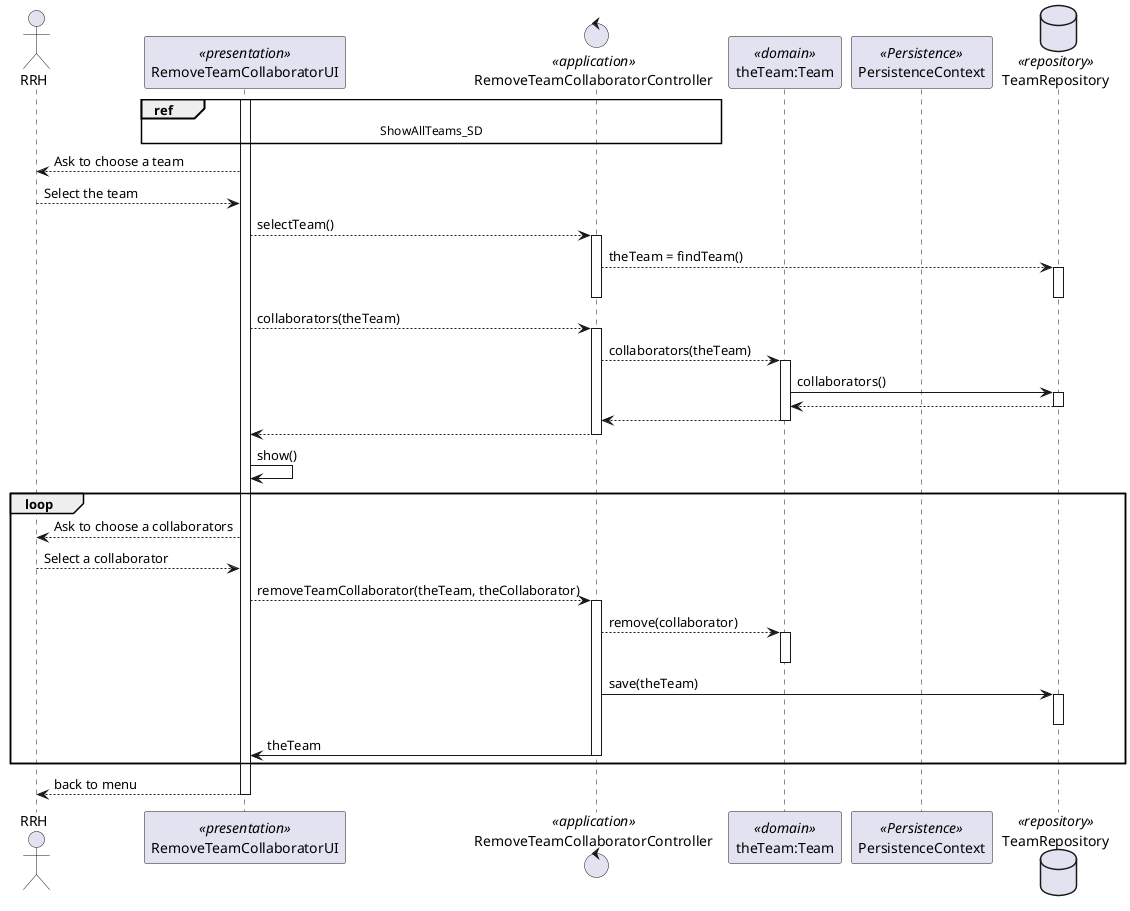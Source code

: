 @startuml
actor RRH as Actor
participant RemoveTeamCollaboratorUI as UI <<presentation>>
control RemoveTeamCollaboratorController as Controller <<application>>
participant "theTeam:Team" as Domain <<domain>>
participant "PersistenceContext" as PersistenceContext <<Persistence>>
database TeamRepository as RepositoryTeams <<repository>>

activate UI
ref over UI, Controller : ShowAllTeams_SD

UI --> Actor: Ask to choose a team
Actor --> UI: Select the team

UI --> Controller: selectTeam()
activate Controller

Controller --> RepositoryTeams : theTeam = findTeam()
activate RepositoryTeams
deactivate Controller
deactivate RepositoryTeams

UI --> Controller : collaborators(theTeam)
activate Controller

Controller --> Domain : collaborators(theTeam)
activate Domain

Domain->RepositoryTeams: collaborators()
activate RepositoryTeams

RepositoryTeams --> Domain :
deactivate RepositoryTeams

Domain-->Controller:
deactivate Domain

Controller --> UI
deactivate Controller

UI -> UI : show()

loop

UI-->Actor: Ask to choose a collaborators
Actor-->UI: Select a collaborator

UI --> Controller : removeTeamCollaborator(theTeam, theCollaborator)
activate Controller

Controller --> Domain : remove(collaborator)
activate Domain
deactivate Domain

Controller->RepositoryTeams:save(theTeam)
activate RepositoryTeams
deactivate RepositoryTeams

Controller->UI: theTeam
deactivate Controller

end loop

UI-->Actor: back to menu
deactivate UI
@enduml
